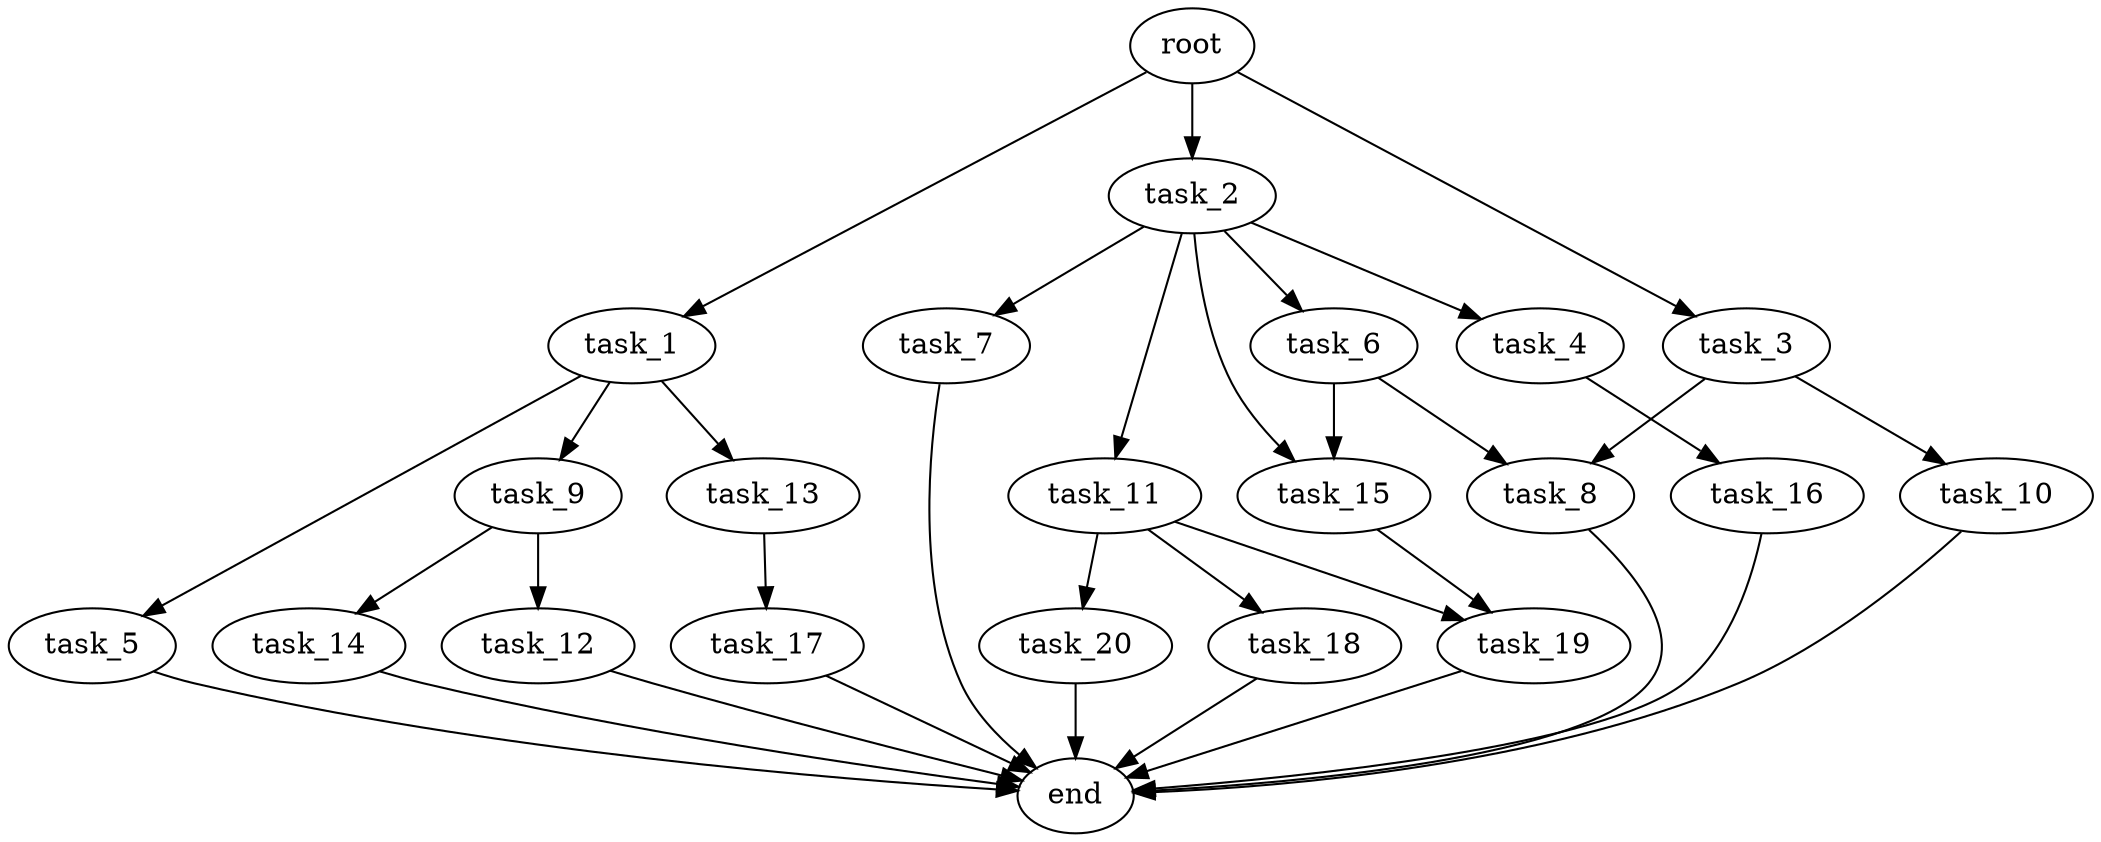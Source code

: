 digraph G {
  root [size="0.000000e+00"];
  task_1 [size="2.811569e+10"];
  task_2 [size="5.388147e+10"];
  task_3 [size="3.237213e+10"];
  task_4 [size="7.040834e+10"];
  task_5 [size="2.894043e+10"];
  task_6 [size="2.674163e+10"];
  task_7 [size="8.580310e+10"];
  task_8 [size="9.854898e+10"];
  task_9 [size="6.793314e+10"];
  task_10 [size="9.531564e+09"];
  task_11 [size="9.627757e+10"];
  task_12 [size="7.857125e+10"];
  task_13 [size="9.187768e+10"];
  task_14 [size="9.924870e+10"];
  task_15 [size="8.670609e+10"];
  task_16 [size="1.269755e+10"];
  task_17 [size="8.660922e+10"];
  task_18 [size="2.497523e+10"];
  task_19 [size="7.114237e+10"];
  task_20 [size="8.284990e+10"];
  end [size="0.000000e+00"];

  root -> task_1 [size="1.000000e-12"];
  root -> task_2 [size="1.000000e-12"];
  root -> task_3 [size="1.000000e-12"];
  task_1 -> task_5 [size="2.894043e+08"];
  task_1 -> task_9 [size="6.793314e+08"];
  task_1 -> task_13 [size="9.187768e+08"];
  task_2 -> task_4 [size="7.040834e+08"];
  task_2 -> task_6 [size="2.674163e+08"];
  task_2 -> task_7 [size="8.580310e+08"];
  task_2 -> task_11 [size="9.627757e+08"];
  task_2 -> task_15 [size="4.335304e+08"];
  task_3 -> task_8 [size="4.927449e+08"];
  task_3 -> task_10 [size="9.531564e+07"];
  task_4 -> task_16 [size="1.269755e+08"];
  task_5 -> end [size="1.000000e-12"];
  task_6 -> task_8 [size="4.927449e+08"];
  task_6 -> task_15 [size="4.335304e+08"];
  task_7 -> end [size="1.000000e-12"];
  task_8 -> end [size="1.000000e-12"];
  task_9 -> task_12 [size="7.857125e+08"];
  task_9 -> task_14 [size="9.924870e+08"];
  task_10 -> end [size="1.000000e-12"];
  task_11 -> task_18 [size="2.497523e+08"];
  task_11 -> task_19 [size="3.557119e+08"];
  task_11 -> task_20 [size="8.284990e+08"];
  task_12 -> end [size="1.000000e-12"];
  task_13 -> task_17 [size="8.660922e+08"];
  task_14 -> end [size="1.000000e-12"];
  task_15 -> task_19 [size="3.557119e+08"];
  task_16 -> end [size="1.000000e-12"];
  task_17 -> end [size="1.000000e-12"];
  task_18 -> end [size="1.000000e-12"];
  task_19 -> end [size="1.000000e-12"];
  task_20 -> end [size="1.000000e-12"];
}
